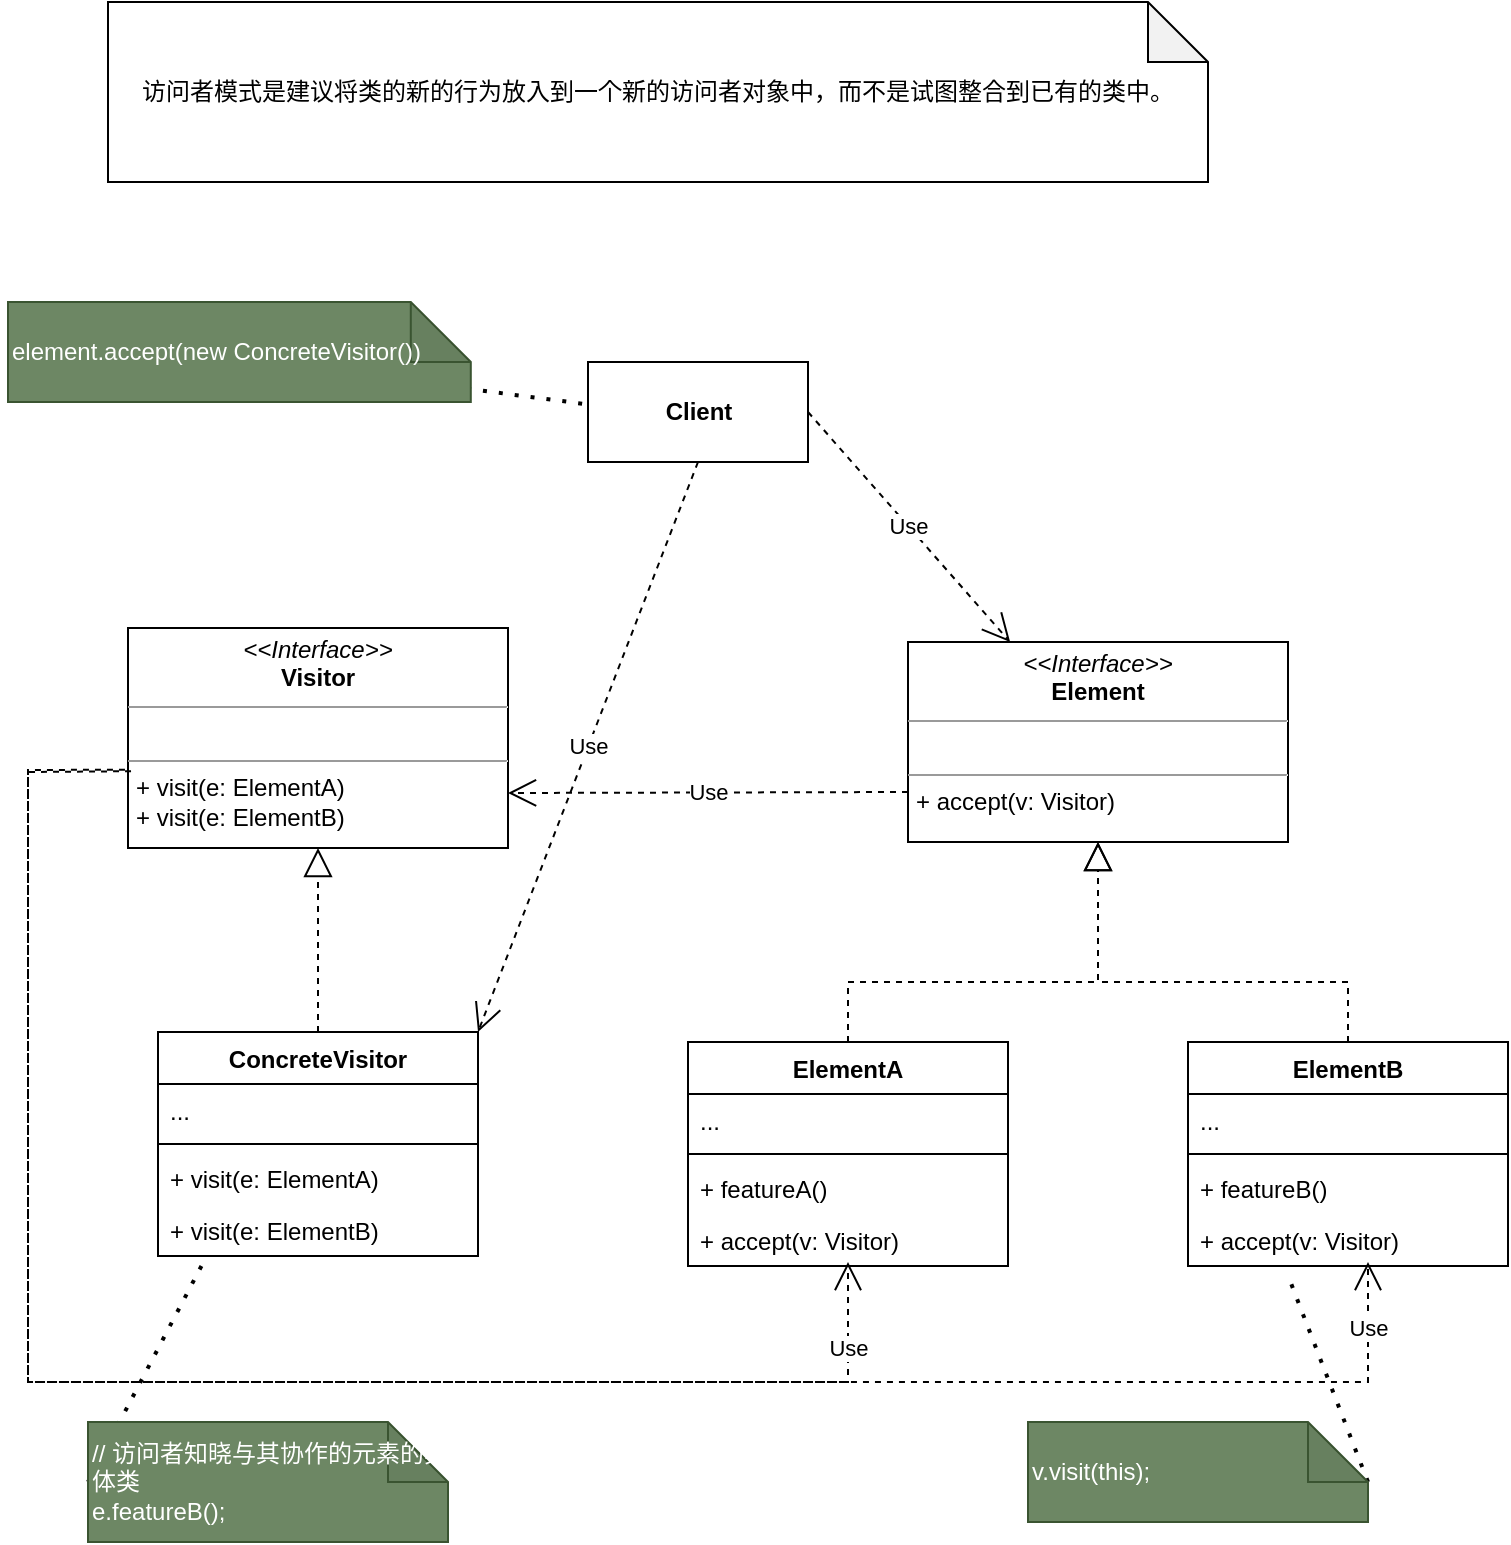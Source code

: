 <mxfile version="20.5.1" type="github">
  <diagram id="Si_aHWYCLBwLWcdqFvbB" name="第 1 页">
    <mxGraphModel dx="1550" dy="859" grid="1" gridSize="10" guides="1" tooltips="1" connect="1" arrows="1" fold="1" page="1" pageScale="1" pageWidth="827" pageHeight="1169" math="0" shadow="0">
      <root>
        <mxCell id="0" />
        <mxCell id="1" parent="0" />
        <mxCell id="M1jkBrLp3DSOcRf0TkpH-1" value="访问者模式是建议将类的新的行为放入到一个新的访问者对象中，而不是试图整合到已有的类中。" style="shape=note;whiteSpace=wrap;html=1;backgroundOutline=1;darkOpacity=0.05;" vertex="1" parent="1">
          <mxGeometry x="90" y="40" width="550" height="90" as="geometry" />
        </mxCell>
        <mxCell id="M1jkBrLp3DSOcRf0TkpH-2" value="&lt;p style=&quot;margin:0px;margin-top:4px;text-align:center;&quot;&gt;&lt;i&gt;&amp;lt;&amp;lt;Interface&amp;gt;&amp;gt;&lt;/i&gt;&lt;br&gt;&lt;b&gt;Element&lt;/b&gt;&lt;/p&gt;&lt;hr size=&quot;1&quot;&gt;&lt;p style=&quot;margin:0px;margin-left:4px;&quot;&gt;&lt;br&gt;&lt;/p&gt;&lt;hr size=&quot;1&quot;&gt;&lt;p style=&quot;margin:0px;margin-left:4px;&quot;&gt;+ accept(v: Visitor)&lt;/p&gt;" style="verticalAlign=top;align=left;overflow=fill;fontSize=12;fontFamily=Helvetica;html=1;" vertex="1" parent="1">
          <mxGeometry x="490" y="360" width="190" height="100" as="geometry" />
        </mxCell>
        <mxCell id="M1jkBrLp3DSOcRf0TkpH-3" value="ElementA" style="swimlane;fontStyle=1;align=center;verticalAlign=top;childLayout=stackLayout;horizontal=1;startSize=26;horizontalStack=0;resizeParent=1;resizeParentMax=0;resizeLast=0;collapsible=1;marginBottom=0;" vertex="1" parent="1">
          <mxGeometry x="380" y="560" width="160" height="112" as="geometry" />
        </mxCell>
        <mxCell id="M1jkBrLp3DSOcRf0TkpH-4" value="..." style="text;strokeColor=none;fillColor=none;align=left;verticalAlign=top;spacingLeft=4;spacingRight=4;overflow=hidden;rotatable=0;points=[[0,0.5],[1,0.5]];portConstraint=eastwest;" vertex="1" parent="M1jkBrLp3DSOcRf0TkpH-3">
          <mxGeometry y="26" width="160" height="26" as="geometry" />
        </mxCell>
        <mxCell id="M1jkBrLp3DSOcRf0TkpH-5" value="" style="line;strokeWidth=1;fillColor=none;align=left;verticalAlign=middle;spacingTop=-1;spacingLeft=3;spacingRight=3;rotatable=0;labelPosition=right;points=[];portConstraint=eastwest;strokeColor=inherit;" vertex="1" parent="M1jkBrLp3DSOcRf0TkpH-3">
          <mxGeometry y="52" width="160" height="8" as="geometry" />
        </mxCell>
        <mxCell id="M1jkBrLp3DSOcRf0TkpH-6" value="+ featureA()" style="text;strokeColor=none;fillColor=none;align=left;verticalAlign=top;spacingLeft=4;spacingRight=4;overflow=hidden;rotatable=0;points=[[0,0.5],[1,0.5]];portConstraint=eastwest;" vertex="1" parent="M1jkBrLp3DSOcRf0TkpH-3">
          <mxGeometry y="60" width="160" height="26" as="geometry" />
        </mxCell>
        <mxCell id="M1jkBrLp3DSOcRf0TkpH-23" value="+ accept(v: Visitor)" style="text;strokeColor=none;fillColor=none;align=left;verticalAlign=top;spacingLeft=4;spacingRight=4;overflow=hidden;rotatable=0;points=[[0,0.5],[1,0.5]];portConstraint=eastwest;" vertex="1" parent="M1jkBrLp3DSOcRf0TkpH-3">
          <mxGeometry y="86" width="160" height="26" as="geometry" />
        </mxCell>
        <mxCell id="M1jkBrLp3DSOcRf0TkpH-7" value="&lt;p style=&quot;margin:0px;margin-top:4px;text-align:center;&quot;&gt;&lt;i&gt;&amp;lt;&amp;lt;Interface&amp;gt;&amp;gt;&lt;/i&gt;&lt;br&gt;&lt;b&gt;Visitor&lt;/b&gt;&lt;/p&gt;&lt;hr size=&quot;1&quot;&gt;&lt;p style=&quot;margin:0px;margin-left:4px;&quot;&gt;&lt;br&gt;&lt;/p&gt;&lt;hr size=&quot;1&quot;&gt;&lt;p style=&quot;margin:0px;margin-left:4px;&quot;&gt;+ visit(e: ElementA)&lt;/p&gt;&lt;p style=&quot;margin:0px;margin-left:4px;&quot;&gt;+ visit(e: ElementB)&lt;br&gt;&lt;/p&gt;" style="verticalAlign=top;align=left;overflow=fill;fontSize=12;fontFamily=Helvetica;html=1;" vertex="1" parent="1">
          <mxGeometry x="100" y="353" width="190" height="110" as="geometry" />
        </mxCell>
        <mxCell id="M1jkBrLp3DSOcRf0TkpH-8" value="ElementB" style="swimlane;fontStyle=1;align=center;verticalAlign=top;childLayout=stackLayout;horizontal=1;startSize=26;horizontalStack=0;resizeParent=1;resizeParentMax=0;resizeLast=0;collapsible=1;marginBottom=0;" vertex="1" parent="1">
          <mxGeometry x="630" y="560" width="160" height="112" as="geometry" />
        </mxCell>
        <mxCell id="M1jkBrLp3DSOcRf0TkpH-9" value="..." style="text;strokeColor=none;fillColor=none;align=left;verticalAlign=top;spacingLeft=4;spacingRight=4;overflow=hidden;rotatable=0;points=[[0,0.5],[1,0.5]];portConstraint=eastwest;" vertex="1" parent="M1jkBrLp3DSOcRf0TkpH-8">
          <mxGeometry y="26" width="160" height="26" as="geometry" />
        </mxCell>
        <mxCell id="M1jkBrLp3DSOcRf0TkpH-10" value="" style="line;strokeWidth=1;fillColor=none;align=left;verticalAlign=middle;spacingTop=-1;spacingLeft=3;spacingRight=3;rotatable=0;labelPosition=right;points=[];portConstraint=eastwest;strokeColor=inherit;" vertex="1" parent="M1jkBrLp3DSOcRf0TkpH-8">
          <mxGeometry y="52" width="160" height="8" as="geometry" />
        </mxCell>
        <mxCell id="M1jkBrLp3DSOcRf0TkpH-11" value="+ featureB()" style="text;strokeColor=none;fillColor=none;align=left;verticalAlign=top;spacingLeft=4;spacingRight=4;overflow=hidden;rotatable=0;points=[[0,0.5],[1,0.5]];portConstraint=eastwest;" vertex="1" parent="M1jkBrLp3DSOcRf0TkpH-8">
          <mxGeometry y="60" width="160" height="26" as="geometry" />
        </mxCell>
        <mxCell id="M1jkBrLp3DSOcRf0TkpH-24" value="+ accept(v: Visitor)" style="text;strokeColor=none;fillColor=none;align=left;verticalAlign=top;spacingLeft=4;spacingRight=4;overflow=hidden;rotatable=0;points=[[0,0.5],[1,0.5]];portConstraint=eastwest;" vertex="1" parent="M1jkBrLp3DSOcRf0TkpH-8">
          <mxGeometry y="86" width="160" height="26" as="geometry" />
        </mxCell>
        <mxCell id="M1jkBrLp3DSOcRf0TkpH-12" value="ConcreteVisitor" style="swimlane;fontStyle=1;align=center;verticalAlign=top;childLayout=stackLayout;horizontal=1;startSize=26;horizontalStack=0;resizeParent=1;resizeParentMax=0;resizeLast=0;collapsible=1;marginBottom=0;" vertex="1" parent="1">
          <mxGeometry x="115" y="555" width="160" height="112" as="geometry" />
        </mxCell>
        <mxCell id="M1jkBrLp3DSOcRf0TkpH-13" value="..." style="text;strokeColor=none;fillColor=none;align=left;verticalAlign=top;spacingLeft=4;spacingRight=4;overflow=hidden;rotatable=0;points=[[0,0.5],[1,0.5]];portConstraint=eastwest;" vertex="1" parent="M1jkBrLp3DSOcRf0TkpH-12">
          <mxGeometry y="26" width="160" height="26" as="geometry" />
        </mxCell>
        <mxCell id="M1jkBrLp3DSOcRf0TkpH-14" value="" style="line;strokeWidth=1;fillColor=none;align=left;verticalAlign=middle;spacingTop=-1;spacingLeft=3;spacingRight=3;rotatable=0;labelPosition=right;points=[];portConstraint=eastwest;strokeColor=inherit;" vertex="1" parent="M1jkBrLp3DSOcRf0TkpH-12">
          <mxGeometry y="52" width="160" height="8" as="geometry" />
        </mxCell>
        <mxCell id="M1jkBrLp3DSOcRf0TkpH-15" value="+ visit(e: ElementA)" style="text;strokeColor=none;fillColor=none;align=left;verticalAlign=top;spacingLeft=4;spacingRight=4;overflow=hidden;rotatable=0;points=[[0,0.5],[1,0.5]];portConstraint=eastwest;" vertex="1" parent="M1jkBrLp3DSOcRf0TkpH-12">
          <mxGeometry y="60" width="160" height="26" as="geometry" />
        </mxCell>
        <mxCell id="M1jkBrLp3DSOcRf0TkpH-16" value="+ visit(e: ElementB)" style="text;strokeColor=none;fillColor=none;align=left;verticalAlign=top;spacingLeft=4;spacingRight=4;overflow=hidden;rotatable=0;points=[[0,0.5],[1,0.5]];portConstraint=eastwest;" vertex="1" parent="M1jkBrLp3DSOcRf0TkpH-12">
          <mxGeometry y="86" width="160" height="26" as="geometry" />
        </mxCell>
        <mxCell id="M1jkBrLp3DSOcRf0TkpH-17" value="" style="endArrow=block;dashed=1;endFill=0;endSize=12;html=1;rounded=0;exitX=0.5;exitY=0;exitDx=0;exitDy=0;entryX=0.5;entryY=1;entryDx=0;entryDy=0;" edge="1" parent="1" source="M1jkBrLp3DSOcRf0TkpH-12" target="M1jkBrLp3DSOcRf0TkpH-7">
          <mxGeometry width="160" relative="1" as="geometry">
            <mxPoint x="210" y="510" as="sourcePoint" />
            <mxPoint x="370" y="510" as="targetPoint" />
          </mxGeometry>
        </mxCell>
        <mxCell id="M1jkBrLp3DSOcRf0TkpH-18" value="" style="endArrow=block;dashed=1;endFill=0;endSize=12;html=1;rounded=0;exitX=0.5;exitY=0;exitDx=0;exitDy=0;entryX=0.5;entryY=1;entryDx=0;entryDy=0;" edge="1" parent="1" source="M1jkBrLp3DSOcRf0TkpH-3" target="M1jkBrLp3DSOcRf0TkpH-2">
          <mxGeometry width="160" relative="1" as="geometry">
            <mxPoint x="530" y="510" as="sourcePoint" />
            <mxPoint x="690" y="510" as="targetPoint" />
            <Array as="points">
              <mxPoint x="460" y="530" />
              <mxPoint x="585" y="530" />
            </Array>
          </mxGeometry>
        </mxCell>
        <mxCell id="M1jkBrLp3DSOcRf0TkpH-19" value="" style="endArrow=block;dashed=1;endFill=0;endSize=12;html=1;rounded=0;exitX=0.5;exitY=0;exitDx=0;exitDy=0;entryX=0.5;entryY=1;entryDx=0;entryDy=0;" edge="1" parent="1" source="M1jkBrLp3DSOcRf0TkpH-8" target="M1jkBrLp3DSOcRf0TkpH-2">
          <mxGeometry width="160" relative="1" as="geometry">
            <mxPoint x="570" y="565" as="sourcePoint" />
            <mxPoint x="580" y="460" as="targetPoint" />
            <Array as="points">
              <mxPoint x="710" y="530" />
              <mxPoint x="585" y="530" />
            </Array>
          </mxGeometry>
        </mxCell>
        <mxCell id="M1jkBrLp3DSOcRf0TkpH-20" value="Use" style="endArrow=open;endSize=12;dashed=1;html=1;rounded=0;exitX=0;exitY=0.75;exitDx=0;exitDy=0;entryX=1;entryY=0.75;entryDx=0;entryDy=0;" edge="1" parent="1" source="M1jkBrLp3DSOcRf0TkpH-2" target="M1jkBrLp3DSOcRf0TkpH-7">
          <mxGeometry width="160" relative="1" as="geometry">
            <mxPoint x="350" y="420" as="sourcePoint" />
            <mxPoint x="510" y="420" as="targetPoint" />
          </mxGeometry>
        </mxCell>
        <mxCell id="M1jkBrLp3DSOcRf0TkpH-21" value="Use" style="endArrow=open;endSize=12;dashed=1;html=1;rounded=0;exitX=-0.008;exitY=0.644;exitDx=0;exitDy=0;exitPerimeter=0;" edge="1" parent="1" source="M1jkBrLp3DSOcRf0TkpH-7">
          <mxGeometry x="0.895" width="160" relative="1" as="geometry">
            <mxPoint x="320" y="500" as="sourcePoint" />
            <mxPoint x="460" y="670" as="targetPoint" />
            <Array as="points">
              <mxPoint x="50" y="424" />
              <mxPoint x="50" y="730" />
              <mxPoint x="460" y="730" />
            </Array>
            <mxPoint as="offset" />
          </mxGeometry>
        </mxCell>
        <mxCell id="M1jkBrLp3DSOcRf0TkpH-22" value="Use" style="endArrow=open;endSize=12;dashed=1;html=1;rounded=0;exitX=0.008;exitY=0.651;exitDx=0;exitDy=0;exitPerimeter=0;" edge="1" parent="1" source="M1jkBrLp3DSOcRf0TkpH-7">
          <mxGeometry x="0.939" width="160" relative="1" as="geometry">
            <mxPoint x="300" y="490" as="sourcePoint" />
            <mxPoint x="720" y="670" as="targetPoint" />
            <Array as="points">
              <mxPoint x="50" y="425" />
              <mxPoint x="50" y="730" />
              <mxPoint x="720" y="730" />
            </Array>
            <mxPoint as="offset" />
          </mxGeometry>
        </mxCell>
        <mxCell id="M1jkBrLp3DSOcRf0TkpH-25" value="Client" style="html=1;fontStyle=1" vertex="1" parent="1">
          <mxGeometry x="330" y="220" width="110" height="50" as="geometry" />
        </mxCell>
        <mxCell id="M1jkBrLp3DSOcRf0TkpH-26" value="Use" style="endArrow=open;endSize=12;dashed=1;html=1;rounded=0;exitX=0.5;exitY=1;exitDx=0;exitDy=0;entryX=1;entryY=0;entryDx=0;entryDy=0;" edge="1" parent="1" source="M1jkBrLp3DSOcRf0TkpH-25" target="M1jkBrLp3DSOcRf0TkpH-12">
          <mxGeometry width="160" relative="1" as="geometry">
            <mxPoint x="360" y="340" as="sourcePoint" />
            <mxPoint x="520" y="340" as="targetPoint" />
          </mxGeometry>
        </mxCell>
        <mxCell id="M1jkBrLp3DSOcRf0TkpH-27" value="Use" style="endArrow=open;endSize=12;dashed=1;html=1;rounded=0;exitX=1;exitY=0.5;exitDx=0;exitDy=0;" edge="1" parent="1" source="M1jkBrLp3DSOcRf0TkpH-25" target="M1jkBrLp3DSOcRf0TkpH-2">
          <mxGeometry width="160" relative="1" as="geometry">
            <mxPoint x="490" y="270" as="sourcePoint" />
            <mxPoint x="650" y="270" as="targetPoint" />
          </mxGeometry>
        </mxCell>
        <mxCell id="M1jkBrLp3DSOcRf0TkpH-29" value="" style="endArrow=none;dashed=1;html=1;dashPattern=1 3;strokeWidth=2;rounded=0;entryX=0;entryY=0.5;entryDx=0;entryDy=0;exitX=0;exitY=0;exitDx=126.4;exitDy=30;exitPerimeter=0;" edge="1" source="M1jkBrLp3DSOcRf0TkpH-30" parent="1">
          <mxGeometry width="50" height="50" relative="1" as="geometry">
            <mxPoint x="141.4" y="210" as="sourcePoint" />
            <mxPoint x="330" y="241.21" as="targetPoint" />
          </mxGeometry>
        </mxCell>
        <mxCell id="M1jkBrLp3DSOcRf0TkpH-30" value="&lt;div&gt;element.accept(new ConcreteVisitor())&lt;/div&gt;" style="shape=note;whiteSpace=wrap;html=1;backgroundOutline=1;darkOpacity=0.05;align=left;fillColor=#6d8764;fontColor=#ffffff;strokeColor=#3A5431;" vertex="1" parent="1">
          <mxGeometry x="40" y="190" width="231.4" height="50" as="geometry" />
        </mxCell>
        <mxCell id="M1jkBrLp3DSOcRf0TkpH-31" value="" style="endArrow=none;dashed=1;html=1;dashPattern=1 3;strokeWidth=2;rounded=0;entryX=0.139;entryY=1.154;entryDx=0;entryDy=0;entryPerimeter=0;exitX=0;exitY=0.5;exitDx=0;exitDy=0;exitPerimeter=0;" edge="1" source="M1jkBrLp3DSOcRf0TkpH-32" parent="1" target="M1jkBrLp3DSOcRf0TkpH-16">
          <mxGeometry width="50" height="50" relative="1" as="geometry">
            <mxPoint x="176.4" y="801.79" as="sourcePoint" />
            <mxPoint x="140" y="760" as="targetPoint" />
          </mxGeometry>
        </mxCell>
        <mxCell id="M1jkBrLp3DSOcRf0TkpH-32" value="// 访问者知晓与其协作的元素的具体类&lt;br&gt;e.featureB();" style="shape=note;whiteSpace=wrap;html=1;backgroundOutline=1;darkOpacity=0.05;align=left;fillColor=#6d8764;fontColor=#ffffff;strokeColor=#3A5431;" vertex="1" parent="1">
          <mxGeometry x="80" y="750" width="180" height="60" as="geometry" />
        </mxCell>
        <mxCell id="M1jkBrLp3DSOcRf0TkpH-36" value="" style="endArrow=none;dashed=1;html=1;dashPattern=1 3;strokeWidth=2;rounded=0;entryX=0.31;entryY=1.146;entryDx=0;entryDy=0;exitX=0;exitY=0;exitDx=170;exitDy=30;exitPerimeter=0;entryPerimeter=0;" edge="1" source="M1jkBrLp3DSOcRf0TkpH-37" parent="1" target="M1jkBrLp3DSOcRf0TkpH-24">
          <mxGeometry width="50" height="50" relative="1" as="geometry">
            <mxPoint x="546.4" y="763.2" as="sourcePoint" />
            <mxPoint x="709.2" y="659.996" as="targetPoint" />
          </mxGeometry>
        </mxCell>
        <mxCell id="M1jkBrLp3DSOcRf0TkpH-37" value="v.visit(this);" style="shape=note;whiteSpace=wrap;html=1;backgroundOutline=1;darkOpacity=0.05;align=left;fillColor=#6d8764;fontColor=#ffffff;strokeColor=#3A5431;" vertex="1" parent="1">
          <mxGeometry x="550" y="750" width="170" height="50" as="geometry" />
        </mxCell>
      </root>
    </mxGraphModel>
  </diagram>
</mxfile>
